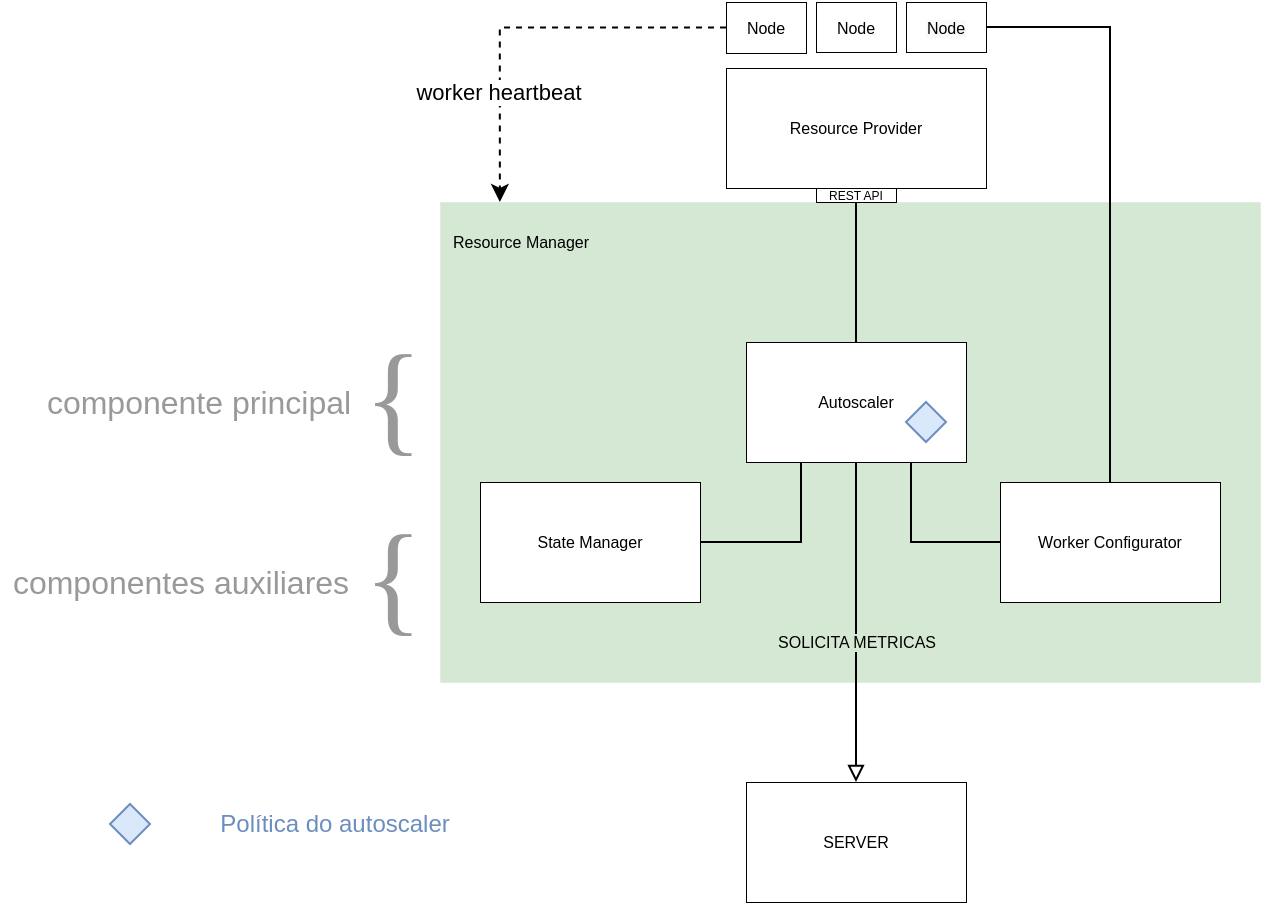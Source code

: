 <mxfile version="20.0.1" type="github">
  <diagram id="givH3kl9ryhQj4KlOiUC" name="Page-1">
    <mxGraphModel dx="1090" dy="655" grid="1" gridSize="10" guides="1" tooltips="1" connect="1" arrows="1" fold="1" page="1" pageScale="1" pageWidth="413" pageHeight="291" math="0" shadow="0">
      <root>
        <mxCell id="0" />
        <mxCell id="1" parent="0" />
        <mxCell id="EmZdWoWNg9iefI1Aj5C1-1" value="" style="rounded=0;whiteSpace=wrap;html=1;strokeColor=#82b366;strokeWidth=0;fillColor=#d5e8d4;" parent="1" vertex="1">
          <mxGeometry y="-10" width="410" height="240" as="geometry" />
        </mxCell>
        <mxCell id="EmZdWoWNg9iefI1Aj5C1-4" value="State Manager" style="rounded=0;whiteSpace=wrap;html=1;fontFamily=Helvetica;fontSize=8;strokeColor=default;strokeWidth=0.5;" parent="1" vertex="1">
          <mxGeometry x="20" y="130" width="110" height="60" as="geometry" />
        </mxCell>
        <mxCell id="EmZdWoWNg9iefI1Aj5C1-11" style="edgeStyle=orthogonalEdgeStyle;rounded=0;orthogonalLoop=1;jettySize=auto;html=1;exitX=0.25;exitY=1;exitDx=0;exitDy=0;entryX=1;entryY=0.5;entryDx=0;entryDy=0;fontFamily=Helvetica;fontSize=8;endArrow=none;endFill=0;" parent="1" source="EmZdWoWNg9iefI1Aj5C1-5" target="EmZdWoWNg9iefI1Aj5C1-4" edge="1">
          <mxGeometry relative="1" as="geometry" />
        </mxCell>
        <mxCell id="EmZdWoWNg9iefI1Aj5C1-14" style="edgeStyle=orthogonalEdgeStyle;rounded=0;orthogonalLoop=1;jettySize=auto;html=1;exitX=0.5;exitY=1;exitDx=0;exitDy=0;entryX=0.5;entryY=0;entryDx=0;entryDy=0;fontFamily=Helvetica;fontSize=8;endArrow=block;endFill=0;startArrow=none;startFill=0;" parent="1" source="EmZdWoWNg9iefI1Aj5C1-5" target="EmZdWoWNg9iefI1Aj5C1-7" edge="1">
          <mxGeometry relative="1" as="geometry" />
        </mxCell>
        <mxCell id="EmZdWoWNg9iefI1Aj5C1-15" value="SOLICITA METRICAS" style="edgeLabel;html=1;align=center;verticalAlign=middle;resizable=0;points=[];fontSize=8;fontFamily=Helvetica;labelBackgroundColor=#D5E8D4;" parent="EmZdWoWNg9iefI1Aj5C1-14" vertex="1" connectable="0">
          <mxGeometry x="-0.142" relative="1" as="geometry">
            <mxPoint y="21" as="offset" />
          </mxGeometry>
        </mxCell>
        <mxCell id="degvUQ81yIcglxJupTP3-10" style="edgeStyle=orthogonalEdgeStyle;rounded=0;orthogonalLoop=1;jettySize=auto;html=1;exitX=0.75;exitY=1;exitDx=0;exitDy=0;endArrow=none;endFill=0;entryX=0;entryY=0.5;entryDx=0;entryDy=0;" parent="1" source="EmZdWoWNg9iefI1Aj5C1-5" target="EmZdWoWNg9iefI1Aj5C1-6" edge="1">
          <mxGeometry relative="1" as="geometry" />
        </mxCell>
        <mxCell id="ByBU07RrCaSleD2tIyLL-16" style="edgeStyle=orthogonalEdgeStyle;rounded=0;orthogonalLoop=1;jettySize=auto;html=1;exitX=0.5;exitY=0;exitDx=0;exitDy=0;entryX=0.5;entryY=1;entryDx=0;entryDy=0;fontFamily=Times New Roman;fontSize=16;fontColor=#999999;startArrow=none;startFill=0;endArrow=none;endFill=0;" parent="1" source="EmZdWoWNg9iefI1Aj5C1-5" target="ByBU07RrCaSleD2tIyLL-21" edge="1">
          <mxGeometry relative="1" as="geometry">
            <mxPoint x="208" y="120" as="targetPoint" />
          </mxGeometry>
        </mxCell>
        <mxCell id="EmZdWoWNg9iefI1Aj5C1-5" value="Autoscaler" style="rounded=0;whiteSpace=wrap;html=1;fontFamily=Helvetica;fontSize=8;strokeColor=default;strokeWidth=0.5;" parent="1" vertex="1">
          <mxGeometry x="153" y="60" width="110" height="60" as="geometry" />
        </mxCell>
        <mxCell id="degvUQ81yIcglxJupTP3-12" style="edgeStyle=orthogonalEdgeStyle;rounded=0;orthogonalLoop=1;jettySize=auto;html=1;exitX=0.5;exitY=0;exitDx=0;exitDy=0;entryX=1;entryY=0.5;entryDx=0;entryDy=0;endArrow=none;endFill=0;" parent="1" source="EmZdWoWNg9iefI1Aj5C1-6" target="degvUQ81yIcglxJupTP3-6" edge="1">
          <mxGeometry relative="1" as="geometry" />
        </mxCell>
        <mxCell id="EmZdWoWNg9iefI1Aj5C1-6" value="Worker Configurator" style="rounded=0;whiteSpace=wrap;html=1;fontFamily=Helvetica;fontSize=8;strokeColor=default;strokeWidth=0.5;" parent="1" vertex="1">
          <mxGeometry x="280" y="130" width="110" height="60" as="geometry" />
        </mxCell>
        <mxCell id="EmZdWoWNg9iefI1Aj5C1-7" value="SERVER" style="rounded=0;whiteSpace=wrap;html=1;fontFamily=Helvetica;fontSize=8;strokeColor=default;strokeWidth=0.5;" parent="1" vertex="1">
          <mxGeometry x="153" y="280" width="110" height="60" as="geometry" />
        </mxCell>
        <mxCell id="EmZdWoWNg9iefI1Aj5C1-13" value="Resource Manager" style="text;html=1;align=center;verticalAlign=middle;resizable=0;points=[];autosize=1;strokeColor=none;fillColor=none;fontSize=8;fontFamily=Helvetica;strokeWidth=1;fontStyle=0" parent="1" vertex="1">
          <mxGeometry width="80" height="20" as="geometry" />
        </mxCell>
        <mxCell id="degvUQ81yIcglxJupTP3-3" value="Resource Provider" style="rounded=0;whiteSpace=wrap;html=1;fontFamily=Helvetica;fontSize=8;strokeColor=default;strokeWidth=0.5;" parent="1" vertex="1">
          <mxGeometry x="143" y="-77" width="130" height="60" as="geometry" />
        </mxCell>
        <mxCell id="iXi9pWHLpVJdPP4cGL9C-2" style="edgeStyle=orthogonalEdgeStyle;rounded=0;orthogonalLoop=1;jettySize=auto;html=1;exitX=0;exitY=0.5;exitDx=0;exitDy=0;entryX=0.073;entryY=0;entryDx=0;entryDy=0;entryPerimeter=0;dashed=1;" parent="1" source="degvUQ81yIcglxJupTP3-4" target="EmZdWoWNg9iefI1Aj5C1-1" edge="1">
          <mxGeometry relative="1" as="geometry">
            <Array as="points">
              <mxPoint x="30" y="-97" />
            </Array>
          </mxGeometry>
        </mxCell>
        <mxCell id="iXi9pWHLpVJdPP4cGL9C-3" value="worker heartbeat" style="edgeLabel;html=1;align=center;verticalAlign=middle;resizable=0;points=[];" parent="iXi9pWHLpVJdPP4cGL9C-2" vertex="1" connectable="0">
          <mxGeometry x="-0.009" y="1" relative="1" as="geometry">
            <mxPoint x="-15" y="31" as="offset" />
          </mxGeometry>
        </mxCell>
        <mxCell id="degvUQ81yIcglxJupTP3-4" value="Node" style="rounded=0;whiteSpace=wrap;html=1;fontFamily=Helvetica;fontSize=8;strokeColor=default;strokeWidth=0.5;" parent="1" vertex="1">
          <mxGeometry x="143" y="-110" width="40" height="25.5" as="geometry" />
        </mxCell>
        <mxCell id="degvUQ81yIcglxJupTP3-5" value="Node" style="rounded=0;whiteSpace=wrap;html=1;fontFamily=Helvetica;fontSize=8;strokeColor=default;strokeWidth=0.5;" parent="1" vertex="1">
          <mxGeometry x="188" y="-110" width="40" height="25" as="geometry" />
        </mxCell>
        <mxCell id="degvUQ81yIcglxJupTP3-6" value="&lt;span style=&quot;color: rgb(0, 0, 0); font-family: Helvetica; font-size: 8px; font-style: normal; font-variant-ligatures: normal; font-variant-caps: normal; font-weight: 400; letter-spacing: normal; orphans: 2; text-align: center; text-indent: 0px; text-transform: none; widows: 2; word-spacing: 0px; -webkit-text-stroke-width: 0px; background-color: rgb(248, 249, 250); text-decoration-thickness: initial; text-decoration-style: initial; text-decoration-color: initial; float: none; display: inline !important;&quot;&gt;Node&lt;/span&gt;" style="rounded=0;whiteSpace=wrap;html=1;fontFamily=Helvetica;fontSize=8;strokeColor=default;strokeWidth=0.5;" parent="1" vertex="1">
          <mxGeometry x="233" y="-110" width="40" height="25" as="geometry" />
        </mxCell>
        <mxCell id="iXi9pWHLpVJdPP4cGL9C-4" style="edgeStyle=orthogonalEdgeStyle;rounded=0;orthogonalLoop=1;jettySize=auto;html=1;exitX=0.5;exitY=1;exitDx=0;exitDy=0;dashed=1;" parent="1" source="degvUQ81yIcglxJupTP3-3" target="degvUQ81yIcglxJupTP3-3" edge="1">
          <mxGeometry relative="1" as="geometry" />
        </mxCell>
        <mxCell id="ByBU07RrCaSleD2tIyLL-1" value="" style="rhombus;whiteSpace=wrap;html=1;fillColor=#dae8fc;strokeColor=#6c8ebf;" parent="1" vertex="1">
          <mxGeometry x="233" y="90" width="20" height="20" as="geometry" />
        </mxCell>
        <mxCell id="ByBU07RrCaSleD2tIyLL-2" value="" style="rhombus;whiteSpace=wrap;html=1;fillColor=#dae8fc;strokeColor=#6c8ebf;fontColor=#6C8EBF;" parent="1" vertex="1">
          <mxGeometry x="-165" y="291" width="20" height="20" as="geometry" />
        </mxCell>
        <mxCell id="ByBU07RrCaSleD2tIyLL-3" value="Política do autoscaler" style="text;html=1;align=center;verticalAlign=middle;resizable=0;points=[];autosize=1;strokeColor=none;fillColor=none;fontColor=#6C8EBF;" parent="1" vertex="1">
          <mxGeometry x="-118" y="291" width="130" height="20" as="geometry" />
        </mxCell>
        <mxCell id="ByBU07RrCaSleD2tIyLL-8" value="{" style="text;whiteSpace=wrap;html=1;fontColor=#999999;fontSize=61;fontFamily=Times New Roman;" parent="1" vertex="1">
          <mxGeometry x="-40" y="45" width="40" height="90" as="geometry" />
        </mxCell>
        <mxCell id="ByBU07RrCaSleD2tIyLL-9" value="{" style="text;whiteSpace=wrap;html=1;fontColor=#999999;fontSize=61;fontStyle=0;fontFamily=Times New Roman;" parent="1" vertex="1">
          <mxGeometry x="-40" y="135" width="40" height="90" as="geometry" />
        </mxCell>
        <mxCell id="ByBU07RrCaSleD2tIyLL-10" value="componente principal" style="text;html=1;align=center;verticalAlign=middle;resizable=0;points=[];autosize=1;strokeColor=none;fillColor=none;fontSize=16;fontColor=#999999;" parent="1" vertex="1">
          <mxGeometry x="-206" y="80" width="170" height="20" as="geometry" />
        </mxCell>
        <mxCell id="ByBU07RrCaSleD2tIyLL-12" value="componentes auxiliares" style="text;html=1;align=center;verticalAlign=middle;resizable=0;points=[];autosize=1;strokeColor=none;fillColor=none;fontSize=16;fontColor=#999999;" parent="1" vertex="1">
          <mxGeometry x="-220" y="170" width="180" height="20" as="geometry" />
        </mxCell>
        <mxCell id="ByBU07RrCaSleD2tIyLL-21" value="REST API" style="rounded=0;whiteSpace=wrap;html=1;fontFamily=Helvetica;fontSize=6;strokeColor=default;strokeWidth=0.5;" parent="1" vertex="1">
          <mxGeometry x="188" y="-17" width="40" height="7" as="geometry" />
        </mxCell>
      </root>
    </mxGraphModel>
  </diagram>
</mxfile>

